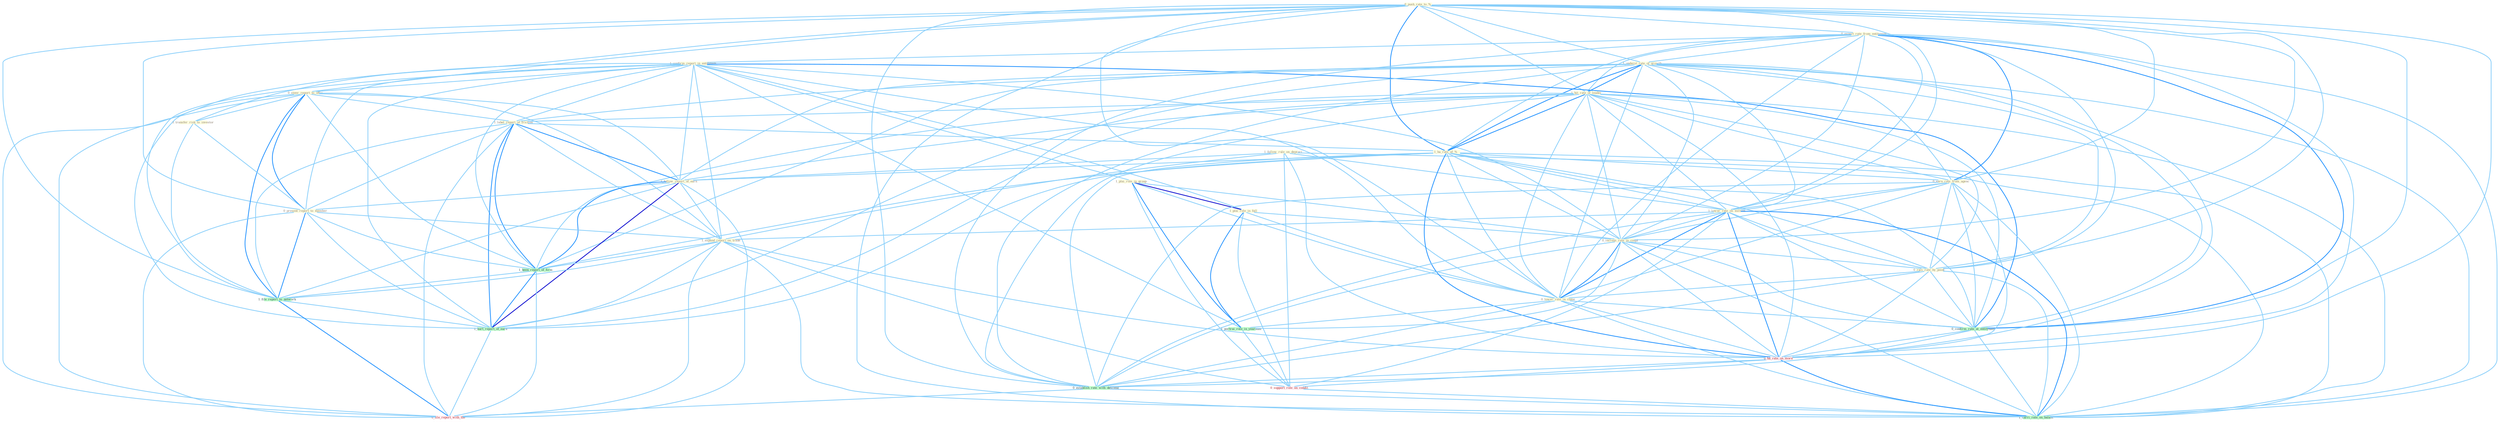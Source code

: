 Graph G{ 
    node
    [shape=polygon,style=filled,width=.5,height=.06,color="#BDFCC9",fixedsize=true,fontsize=4,
    fontcolor="#2f4f4f"];
    {node
    [color="#ffffe0", fontcolor="#8b7d6b"] "0_push_rate_to_% " "1_follow_rule_on_depreci " "0_expect_rate_from_entitynam " "1_confirm_report_in_entitynam " "1_underst_rate_of_growth " "1_plai_role_in_group " "1_hit_rate_of_leader " "0_steer_report_to_offic " "1_label_report_of_friction " "1_plai_role_in_fall " "1_ha_rate_of_% " "1_follow_report_of_earn " "0_earn_rate_from_agenc " "1_lower_rate_on_million " "0_increas_rate_in_coupl " "0_transfer_risk_to_investor " "0_rais_rate_by_point " "0_present_report_to_member " "1_expand_report_on_trade " "0_lower_rate_in_come "}
{node [color="#fff0f5", fontcolor="#b22222"] "0_ha_rate_on_morn " "0_support_role_on_condit " "0_file_report_with_the "}
edge [color="#B0E2FF"];

	"0_push_rate_to_% " -- "0_expect_rate_from_entitynam " [w="1", color="#87cefa" ];
	"0_push_rate_to_% " -- "1_underst_rate_of_growth " [w="1", color="#87cefa" ];
	"0_push_rate_to_% " -- "1_hit_rate_of_leader " [w="1", color="#87cefa" ];
	"0_push_rate_to_% " -- "0_steer_report_to_offic " [w="1", color="#87cefa" ];
	"0_push_rate_to_% " -- "1_ha_rate_of_% " [w="2", color="#1e90ff" , len=0.8];
	"0_push_rate_to_% " -- "0_earn_rate_from_agenc " [w="1", color="#87cefa" ];
	"0_push_rate_to_% " -- "1_lower_rate_on_million " [w="1", color="#87cefa" ];
	"0_push_rate_to_% " -- "0_increas_rate_in_coupl " [w="1", color="#87cefa" ];
	"0_push_rate_to_% " -- "0_transfer_risk_to_investor " [w="1", color="#87cefa" ];
	"0_push_rate_to_% " -- "0_rais_rate_by_point " [w="1", color="#87cefa" ];
	"0_push_rate_to_% " -- "0_present_report_to_member " [w="1", color="#87cefa" ];
	"0_push_rate_to_% " -- "0_lower_rate_in_come " [w="1", color="#87cefa" ];
	"0_push_rate_to_% " -- "0_confirm_rate_at_entitynam " [w="1", color="#87cefa" ];
	"0_push_rate_to_% " -- "1_file_report_to_network " [w="1", color="#87cefa" ];
	"0_push_rate_to_% " -- "0_ha_rate_on_morn " [w="1", color="#87cefa" ];
	"0_push_rate_to_% " -- "0_establish_rate_with_descend " [w="1", color="#87cefa" ];
	"0_push_rate_to_% " -- "1_carri_rate_on_balanc " [w="1", color="#87cefa" ];
	"1_follow_rule_on_depreci " -- "1_follow_report_of_earn " [w="1", color="#87cefa" ];
	"1_follow_rule_on_depreci " -- "1_lower_rate_on_million " [w="1", color="#87cefa" ];
	"1_follow_rule_on_depreci " -- "1_expand_report_on_trade " [w="1", color="#87cefa" ];
	"1_follow_rule_on_depreci " -- "0_ha_rate_on_morn " [w="1", color="#87cefa" ];
	"1_follow_rule_on_depreci " -- "0_support_role_on_condit " [w="1", color="#87cefa" ];
	"1_follow_rule_on_depreci " -- "1_carri_rate_on_balanc " [w="1", color="#87cefa" ];
	"0_expect_rate_from_entitynam " -- "1_confirm_report_in_entitynam " [w="1", color="#87cefa" ];
	"0_expect_rate_from_entitynam " -- "1_underst_rate_of_growth " [w="1", color="#87cefa" ];
	"0_expect_rate_from_entitynam " -- "1_hit_rate_of_leader " [w="1", color="#87cefa" ];
	"0_expect_rate_from_entitynam " -- "1_ha_rate_of_% " [w="1", color="#87cefa" ];
	"0_expect_rate_from_entitynam " -- "0_earn_rate_from_agenc " [w="2", color="#1e90ff" , len=0.8];
	"0_expect_rate_from_entitynam " -- "1_lower_rate_on_million " [w="1", color="#87cefa" ];
	"0_expect_rate_from_entitynam " -- "0_increas_rate_in_coupl " [w="1", color="#87cefa" ];
	"0_expect_rate_from_entitynam " -- "0_rais_rate_by_point " [w="1", color="#87cefa" ];
	"0_expect_rate_from_entitynam " -- "0_lower_rate_in_come " [w="1", color="#87cefa" ];
	"0_expect_rate_from_entitynam " -- "0_confirm_rate_at_entitynam " [w="2", color="#1e90ff" , len=0.8];
	"0_expect_rate_from_entitynam " -- "0_ha_rate_on_morn " [w="1", color="#87cefa" ];
	"0_expect_rate_from_entitynam " -- "0_establish_rate_with_descend " [w="1", color="#87cefa" ];
	"0_expect_rate_from_entitynam " -- "1_carri_rate_on_balanc " [w="1", color="#87cefa" ];
	"1_confirm_report_in_entitynam " -- "1_plai_role_in_group " [w="1", color="#87cefa" ];
	"1_confirm_report_in_entitynam " -- "0_steer_report_to_offic " [w="1", color="#87cefa" ];
	"1_confirm_report_in_entitynam " -- "1_label_report_of_friction " [w="1", color="#87cefa" ];
	"1_confirm_report_in_entitynam " -- "1_plai_role_in_fall " [w="1", color="#87cefa" ];
	"1_confirm_report_in_entitynam " -- "1_follow_report_of_earn " [w="1", color="#87cefa" ];
	"1_confirm_report_in_entitynam " -- "0_increas_rate_in_coupl " [w="1", color="#87cefa" ];
	"1_confirm_report_in_entitynam " -- "0_present_report_to_member " [w="1", color="#87cefa" ];
	"1_confirm_report_in_entitynam " -- "1_expand_report_on_trade " [w="1", color="#87cefa" ];
	"1_confirm_report_in_entitynam " -- "0_lower_rate_in_come " [w="1", color="#87cefa" ];
	"1_confirm_report_in_entitynam " -- "0_confirm_rate_at_entitynam " [w="2", color="#1e90ff" , len=0.8];
	"1_confirm_report_in_entitynam " -- "1_been_report_of_firm " [w="1", color="#87cefa" ];
	"1_confirm_report_in_entitynam " -- "1_file_report_to_network " [w="1", color="#87cefa" ];
	"1_confirm_report_in_entitynam " -- "1_portrai_role_in_yearnum " [w="1", color="#87cefa" ];
	"1_confirm_report_in_entitynam " -- "1_hurt_report_of_earn " [w="1", color="#87cefa" ];
	"1_confirm_report_in_entitynam " -- "0_file_report_with_the " [w="1", color="#87cefa" ];
	"1_underst_rate_of_growth " -- "1_hit_rate_of_leader " [w="2", color="#1e90ff" , len=0.8];
	"1_underst_rate_of_growth " -- "1_label_report_of_friction " [w="1", color="#87cefa" ];
	"1_underst_rate_of_growth " -- "1_ha_rate_of_% " [w="2", color="#1e90ff" , len=0.8];
	"1_underst_rate_of_growth " -- "1_follow_report_of_earn " [w="1", color="#87cefa" ];
	"1_underst_rate_of_growth " -- "0_earn_rate_from_agenc " [w="1", color="#87cefa" ];
	"1_underst_rate_of_growth " -- "1_lower_rate_on_million " [w="1", color="#87cefa" ];
	"1_underst_rate_of_growth " -- "0_increas_rate_in_coupl " [w="1", color="#87cefa" ];
	"1_underst_rate_of_growth " -- "0_rais_rate_by_point " [w="1", color="#87cefa" ];
	"1_underst_rate_of_growth " -- "0_lower_rate_in_come " [w="1", color="#87cefa" ];
	"1_underst_rate_of_growth " -- "0_confirm_rate_at_entitynam " [w="1", color="#87cefa" ];
	"1_underst_rate_of_growth " -- "1_been_report_of_firm " [w="1", color="#87cefa" ];
	"1_underst_rate_of_growth " -- "0_ha_rate_on_morn " [w="1", color="#87cefa" ];
	"1_underst_rate_of_growth " -- "1_hurt_report_of_earn " [w="1", color="#87cefa" ];
	"1_underst_rate_of_growth " -- "0_establish_rate_with_descend " [w="1", color="#87cefa" ];
	"1_underst_rate_of_growth " -- "1_carri_rate_on_balanc " [w="1", color="#87cefa" ];
	"1_plai_role_in_group " -- "1_plai_role_in_fall " [w="3", color="#0000cd" , len=0.6];
	"1_plai_role_in_group " -- "0_increas_rate_in_coupl " [w="1", color="#87cefa" ];
	"1_plai_role_in_group " -- "0_lower_rate_in_come " [w="1", color="#87cefa" ];
	"1_plai_role_in_group " -- "1_portrai_role_in_yearnum " [w="2", color="#1e90ff" , len=0.8];
	"1_plai_role_in_group " -- "0_support_role_on_condit " [w="1", color="#87cefa" ];
	"1_hit_rate_of_leader " -- "1_label_report_of_friction " [w="1", color="#87cefa" ];
	"1_hit_rate_of_leader " -- "1_ha_rate_of_% " [w="2", color="#1e90ff" , len=0.8];
	"1_hit_rate_of_leader " -- "1_follow_report_of_earn " [w="1", color="#87cefa" ];
	"1_hit_rate_of_leader " -- "0_earn_rate_from_agenc " [w="1", color="#87cefa" ];
	"1_hit_rate_of_leader " -- "1_lower_rate_on_million " [w="1", color="#87cefa" ];
	"1_hit_rate_of_leader " -- "0_increas_rate_in_coupl " [w="1", color="#87cefa" ];
	"1_hit_rate_of_leader " -- "0_rais_rate_by_point " [w="1", color="#87cefa" ];
	"1_hit_rate_of_leader " -- "0_lower_rate_in_come " [w="1", color="#87cefa" ];
	"1_hit_rate_of_leader " -- "0_confirm_rate_at_entitynam " [w="1", color="#87cefa" ];
	"1_hit_rate_of_leader " -- "1_been_report_of_firm " [w="1", color="#87cefa" ];
	"1_hit_rate_of_leader " -- "0_ha_rate_on_morn " [w="1", color="#87cefa" ];
	"1_hit_rate_of_leader " -- "1_hurt_report_of_earn " [w="1", color="#87cefa" ];
	"1_hit_rate_of_leader " -- "0_establish_rate_with_descend " [w="1", color="#87cefa" ];
	"1_hit_rate_of_leader " -- "1_carri_rate_on_balanc " [w="1", color="#87cefa" ];
	"0_steer_report_to_offic " -- "1_label_report_of_friction " [w="1", color="#87cefa" ];
	"0_steer_report_to_offic " -- "1_follow_report_of_earn " [w="1", color="#87cefa" ];
	"0_steer_report_to_offic " -- "0_transfer_risk_to_investor " [w="1", color="#87cefa" ];
	"0_steer_report_to_offic " -- "0_present_report_to_member " [w="2", color="#1e90ff" , len=0.8];
	"0_steer_report_to_offic " -- "1_expand_report_on_trade " [w="1", color="#87cefa" ];
	"0_steer_report_to_offic " -- "1_been_report_of_firm " [w="1", color="#87cefa" ];
	"0_steer_report_to_offic " -- "1_file_report_to_network " [w="2", color="#1e90ff" , len=0.8];
	"0_steer_report_to_offic " -- "1_hurt_report_of_earn " [w="1", color="#87cefa" ];
	"0_steer_report_to_offic " -- "0_file_report_with_the " [w="1", color="#87cefa" ];
	"1_label_report_of_friction " -- "1_ha_rate_of_% " [w="1", color="#87cefa" ];
	"1_label_report_of_friction " -- "1_follow_report_of_earn " [w="2", color="#1e90ff" , len=0.8];
	"1_label_report_of_friction " -- "0_present_report_to_member " [w="1", color="#87cefa" ];
	"1_label_report_of_friction " -- "1_expand_report_on_trade " [w="1", color="#87cefa" ];
	"1_label_report_of_friction " -- "1_been_report_of_firm " [w="2", color="#1e90ff" , len=0.8];
	"1_label_report_of_friction " -- "1_file_report_to_network " [w="1", color="#87cefa" ];
	"1_label_report_of_friction " -- "1_hurt_report_of_earn " [w="2", color="#1e90ff" , len=0.8];
	"1_label_report_of_friction " -- "0_file_report_with_the " [w="1", color="#87cefa" ];
	"1_plai_role_in_fall " -- "0_increas_rate_in_coupl " [w="1", color="#87cefa" ];
	"1_plai_role_in_fall " -- "0_lower_rate_in_come " [w="1", color="#87cefa" ];
	"1_plai_role_in_fall " -- "1_portrai_role_in_yearnum " [w="2", color="#1e90ff" , len=0.8];
	"1_plai_role_in_fall " -- "0_support_role_on_condit " [w="1", color="#87cefa" ];
	"1_ha_rate_of_% " -- "1_follow_report_of_earn " [w="1", color="#87cefa" ];
	"1_ha_rate_of_% " -- "0_earn_rate_from_agenc " [w="1", color="#87cefa" ];
	"1_ha_rate_of_% " -- "1_lower_rate_on_million " [w="1", color="#87cefa" ];
	"1_ha_rate_of_% " -- "0_increas_rate_in_coupl " [w="1", color="#87cefa" ];
	"1_ha_rate_of_% " -- "0_rais_rate_by_point " [w="1", color="#87cefa" ];
	"1_ha_rate_of_% " -- "0_lower_rate_in_come " [w="1", color="#87cefa" ];
	"1_ha_rate_of_% " -- "0_confirm_rate_at_entitynam " [w="1", color="#87cefa" ];
	"1_ha_rate_of_% " -- "1_been_report_of_firm " [w="1", color="#87cefa" ];
	"1_ha_rate_of_% " -- "0_ha_rate_on_morn " [w="2", color="#1e90ff" , len=0.8];
	"1_ha_rate_of_% " -- "1_hurt_report_of_earn " [w="1", color="#87cefa" ];
	"1_ha_rate_of_% " -- "0_establish_rate_with_descend " [w="1", color="#87cefa" ];
	"1_ha_rate_of_% " -- "1_carri_rate_on_balanc " [w="1", color="#87cefa" ];
	"1_follow_report_of_earn " -- "0_present_report_to_member " [w="1", color="#87cefa" ];
	"1_follow_report_of_earn " -- "1_expand_report_on_trade " [w="1", color="#87cefa" ];
	"1_follow_report_of_earn " -- "1_been_report_of_firm " [w="2", color="#1e90ff" , len=0.8];
	"1_follow_report_of_earn " -- "1_file_report_to_network " [w="1", color="#87cefa" ];
	"1_follow_report_of_earn " -- "1_hurt_report_of_earn " [w="3", color="#0000cd" , len=0.6];
	"1_follow_report_of_earn " -- "0_file_report_with_the " [w="1", color="#87cefa" ];
	"0_earn_rate_from_agenc " -- "1_lower_rate_on_million " [w="1", color="#87cefa" ];
	"0_earn_rate_from_agenc " -- "0_increas_rate_in_coupl " [w="1", color="#87cefa" ];
	"0_earn_rate_from_agenc " -- "0_rais_rate_by_point " [w="1", color="#87cefa" ];
	"0_earn_rate_from_agenc " -- "0_lower_rate_in_come " [w="1", color="#87cefa" ];
	"0_earn_rate_from_agenc " -- "0_confirm_rate_at_entitynam " [w="1", color="#87cefa" ];
	"0_earn_rate_from_agenc " -- "0_ha_rate_on_morn " [w="1", color="#87cefa" ];
	"0_earn_rate_from_agenc " -- "0_establish_rate_with_descend " [w="1", color="#87cefa" ];
	"0_earn_rate_from_agenc " -- "1_carri_rate_on_balanc " [w="1", color="#87cefa" ];
	"1_lower_rate_on_million " -- "0_increas_rate_in_coupl " [w="1", color="#87cefa" ];
	"1_lower_rate_on_million " -- "0_rais_rate_by_point " [w="1", color="#87cefa" ];
	"1_lower_rate_on_million " -- "1_expand_report_on_trade " [w="1", color="#87cefa" ];
	"1_lower_rate_on_million " -- "0_lower_rate_in_come " [w="2", color="#1e90ff" , len=0.8];
	"1_lower_rate_on_million " -- "0_confirm_rate_at_entitynam " [w="1", color="#87cefa" ];
	"1_lower_rate_on_million " -- "0_ha_rate_on_morn " [w="2", color="#1e90ff" , len=0.8];
	"1_lower_rate_on_million " -- "0_support_role_on_condit " [w="1", color="#87cefa" ];
	"1_lower_rate_on_million " -- "0_establish_rate_with_descend " [w="1", color="#87cefa" ];
	"1_lower_rate_on_million " -- "1_carri_rate_on_balanc " [w="2", color="#1e90ff" , len=0.8];
	"0_increas_rate_in_coupl " -- "0_rais_rate_by_point " [w="1", color="#87cefa" ];
	"0_increas_rate_in_coupl " -- "0_lower_rate_in_come " [w="2", color="#1e90ff" , len=0.8];
	"0_increas_rate_in_coupl " -- "0_confirm_rate_at_entitynam " [w="1", color="#87cefa" ];
	"0_increas_rate_in_coupl " -- "1_portrai_role_in_yearnum " [w="1", color="#87cefa" ];
	"0_increas_rate_in_coupl " -- "0_ha_rate_on_morn " [w="1", color="#87cefa" ];
	"0_increas_rate_in_coupl " -- "0_establish_rate_with_descend " [w="1", color="#87cefa" ];
	"0_increas_rate_in_coupl " -- "1_carri_rate_on_balanc " [w="1", color="#87cefa" ];
	"0_transfer_risk_to_investor " -- "0_present_report_to_member " [w="1", color="#87cefa" ];
	"0_transfer_risk_to_investor " -- "1_file_report_to_network " [w="1", color="#87cefa" ];
	"0_rais_rate_by_point " -- "0_lower_rate_in_come " [w="1", color="#87cefa" ];
	"0_rais_rate_by_point " -- "0_confirm_rate_at_entitynam " [w="1", color="#87cefa" ];
	"0_rais_rate_by_point " -- "0_ha_rate_on_morn " [w="1", color="#87cefa" ];
	"0_rais_rate_by_point " -- "0_establish_rate_with_descend " [w="1", color="#87cefa" ];
	"0_rais_rate_by_point " -- "1_carri_rate_on_balanc " [w="1", color="#87cefa" ];
	"0_present_report_to_member " -- "1_expand_report_on_trade " [w="1", color="#87cefa" ];
	"0_present_report_to_member " -- "1_been_report_of_firm " [w="1", color="#87cefa" ];
	"0_present_report_to_member " -- "1_file_report_to_network " [w="2", color="#1e90ff" , len=0.8];
	"0_present_report_to_member " -- "1_hurt_report_of_earn " [w="1", color="#87cefa" ];
	"0_present_report_to_member " -- "0_file_report_with_the " [w="1", color="#87cefa" ];
	"1_expand_report_on_trade " -- "1_been_report_of_firm " [w="1", color="#87cefa" ];
	"1_expand_report_on_trade " -- "1_file_report_to_network " [w="1", color="#87cefa" ];
	"1_expand_report_on_trade " -- "0_ha_rate_on_morn " [w="1", color="#87cefa" ];
	"1_expand_report_on_trade " -- "1_hurt_report_of_earn " [w="1", color="#87cefa" ];
	"1_expand_report_on_trade " -- "0_support_role_on_condit " [w="1", color="#87cefa" ];
	"1_expand_report_on_trade " -- "1_carri_rate_on_balanc " [w="1", color="#87cefa" ];
	"1_expand_report_on_trade " -- "0_file_report_with_the " [w="1", color="#87cefa" ];
	"0_lower_rate_in_come " -- "0_confirm_rate_at_entitynam " [w="1", color="#87cefa" ];
	"0_lower_rate_in_come " -- "1_portrai_role_in_yearnum " [w="1", color="#87cefa" ];
	"0_lower_rate_in_come " -- "0_ha_rate_on_morn " [w="1", color="#87cefa" ];
	"0_lower_rate_in_come " -- "0_establish_rate_with_descend " [w="1", color="#87cefa" ];
	"0_lower_rate_in_come " -- "1_carri_rate_on_balanc " [w="1", color="#87cefa" ];
	"0_confirm_rate_at_entitynam " -- "0_ha_rate_on_morn " [w="1", color="#87cefa" ];
	"0_confirm_rate_at_entitynam " -- "0_establish_rate_with_descend " [w="1", color="#87cefa" ];
	"0_confirm_rate_at_entitynam " -- "1_carri_rate_on_balanc " [w="1", color="#87cefa" ];
	"1_been_report_of_firm " -- "1_file_report_to_network " [w="1", color="#87cefa" ];
	"1_been_report_of_firm " -- "1_hurt_report_of_earn " [w="2", color="#1e90ff" , len=0.8];
	"1_been_report_of_firm " -- "0_file_report_with_the " [w="1", color="#87cefa" ];
	"1_file_report_to_network " -- "1_hurt_report_of_earn " [w="1", color="#87cefa" ];
	"1_file_report_to_network " -- "0_file_report_with_the " [w="2", color="#1e90ff" , len=0.8];
	"1_portrai_role_in_yearnum " -- "0_support_role_on_condit " [w="1", color="#87cefa" ];
	"0_ha_rate_on_morn " -- "0_support_role_on_condit " [w="1", color="#87cefa" ];
	"0_ha_rate_on_morn " -- "0_establish_rate_with_descend " [w="1", color="#87cefa" ];
	"0_ha_rate_on_morn " -- "1_carri_rate_on_balanc " [w="2", color="#1e90ff" , len=0.8];
	"1_hurt_report_of_earn " -- "0_file_report_with_the " [w="1", color="#87cefa" ];
	"0_support_role_on_condit " -- "1_carri_rate_on_balanc " [w="1", color="#87cefa" ];
	"0_establish_rate_with_descend " -- "1_carri_rate_on_balanc " [w="1", color="#87cefa" ];
	"0_establish_rate_with_descend " -- "0_file_report_with_the " [w="1", color="#87cefa" ];
}